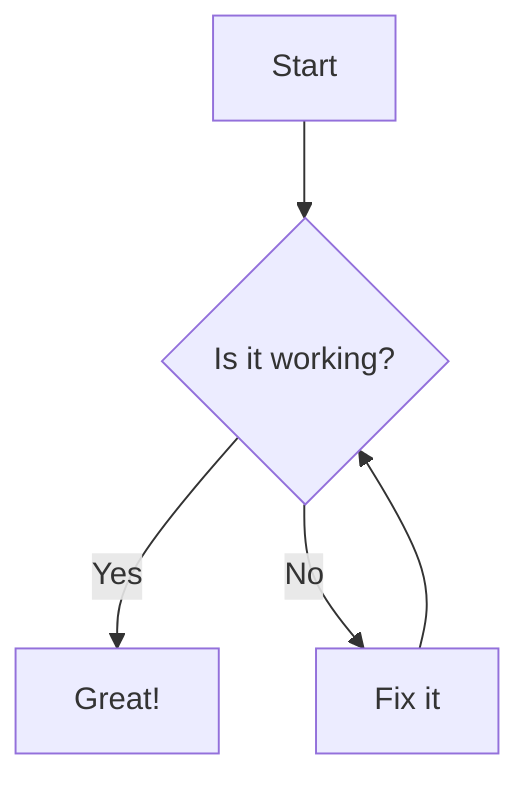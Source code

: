 graph TD
    A[Start] --> B{Is it working?}
    B -- Yes --> C[Great!]
    B -- No --> D[Fix it]
    D --> B